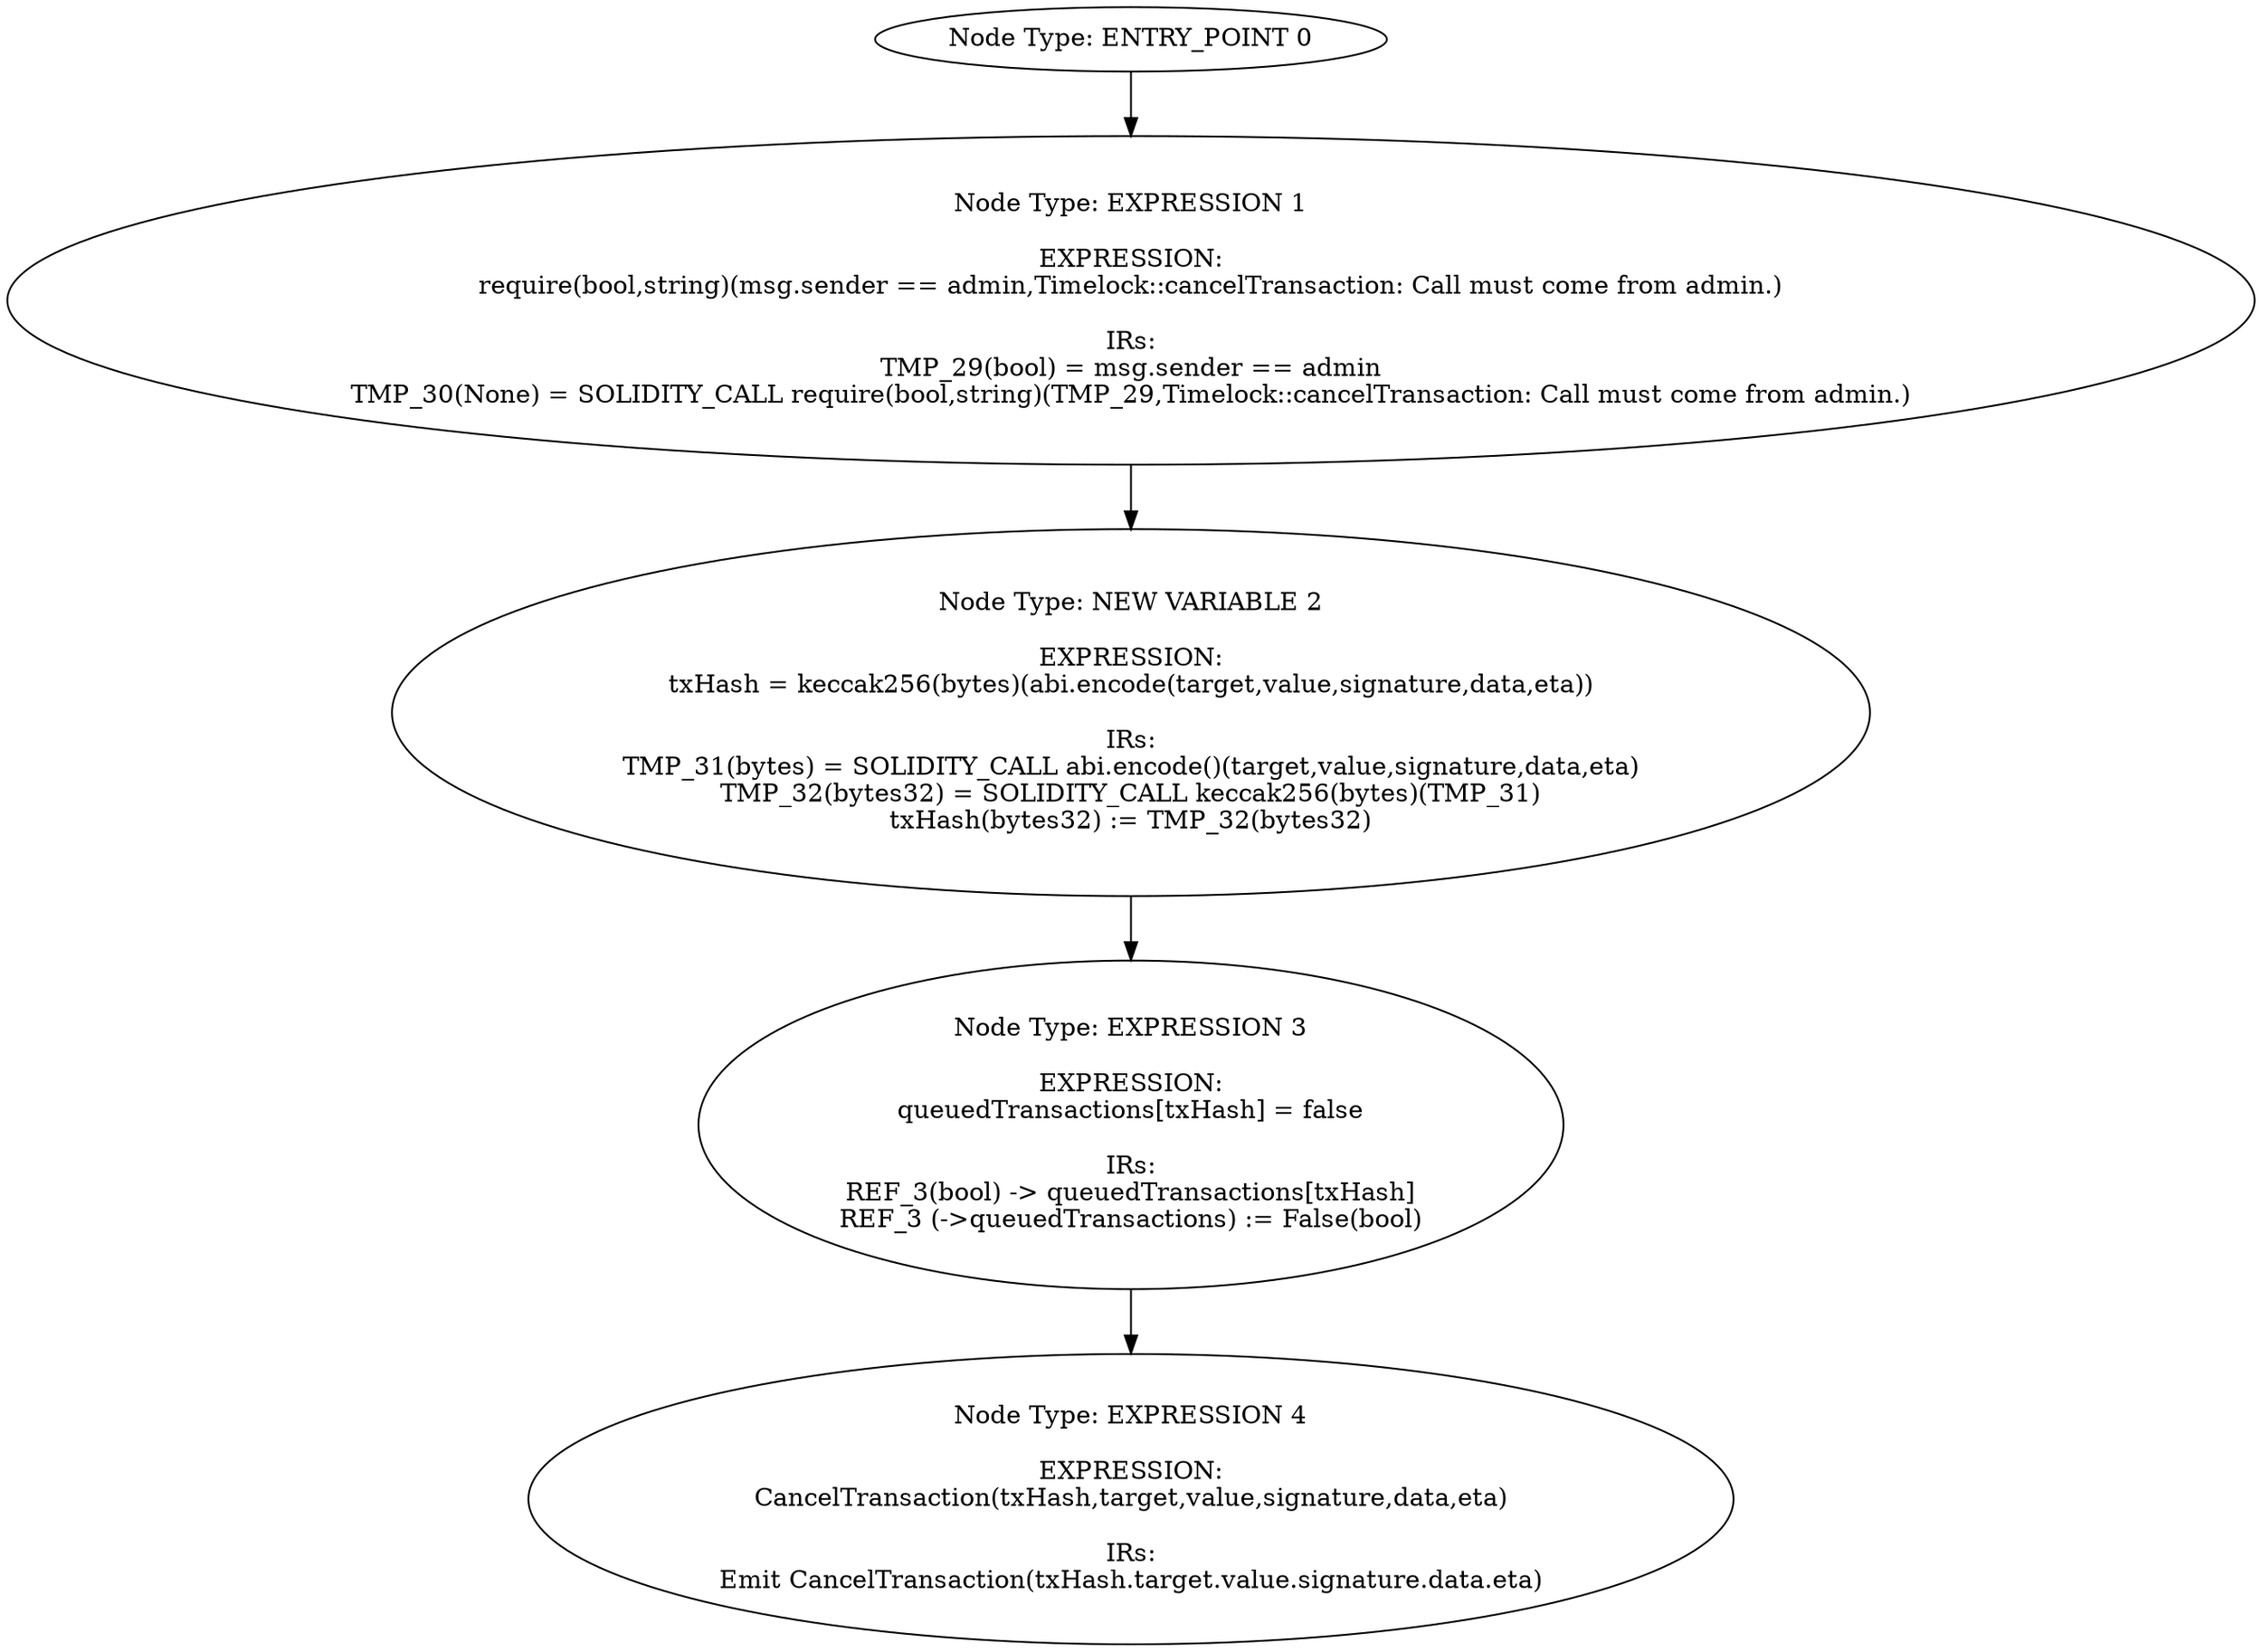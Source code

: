 digraph{
0[label="Node Type: ENTRY_POINT 0
"];
0->1;
1[label="Node Type: EXPRESSION 1

EXPRESSION:
require(bool,string)(msg.sender == admin,Timelock::cancelTransaction: Call must come from admin.)

IRs:
TMP_29(bool) = msg.sender == admin
TMP_30(None) = SOLIDITY_CALL require(bool,string)(TMP_29,Timelock::cancelTransaction: Call must come from admin.)"];
1->2;
2[label="Node Type: NEW VARIABLE 2

EXPRESSION:
txHash = keccak256(bytes)(abi.encode(target,value,signature,data,eta))

IRs:
TMP_31(bytes) = SOLIDITY_CALL abi.encode()(target,value,signature,data,eta)
TMP_32(bytes32) = SOLIDITY_CALL keccak256(bytes)(TMP_31)
txHash(bytes32) := TMP_32(bytes32)"];
2->3;
3[label="Node Type: EXPRESSION 3

EXPRESSION:
queuedTransactions[txHash] = false

IRs:
REF_3(bool) -> queuedTransactions[txHash]
REF_3 (->queuedTransactions) := False(bool)"];
3->4;
4[label="Node Type: EXPRESSION 4

EXPRESSION:
CancelTransaction(txHash,target,value,signature,data,eta)

IRs:
Emit CancelTransaction(txHash.target.value.signature.data.eta)"];
}
